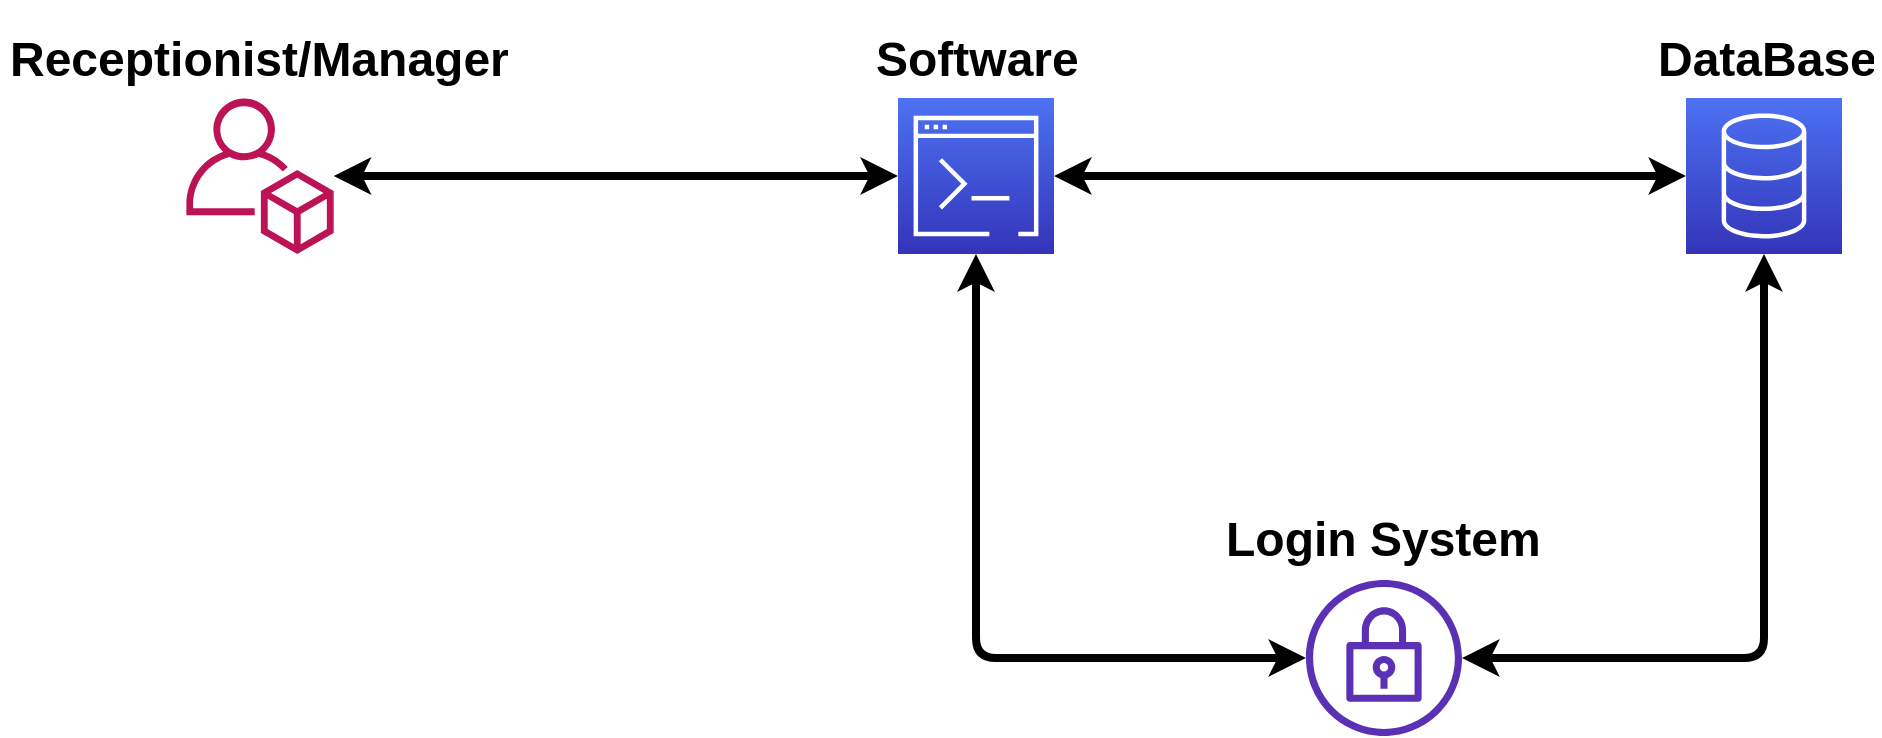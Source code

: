 <mxfile version="13.0.2" type="device"><diagram id="Ht1M8jgEwFfnCIfOTk4-" name="Page-1"><mxGraphModel dx="1483" dy="713" grid="1" gridSize="10" guides="1" tooltips="1" connect="1" arrows="1" fold="1" page="1" pageScale="1" pageWidth="1169" pageHeight="827" math="0" shadow="0"><root><mxCell id="0"/><mxCell id="1" parent="0"/><mxCell id="27qUoRAT12C-2do_lKWV-1" value="" style="outlineConnect=0;fontColor=#232F3E;gradientColor=#4D72F3;gradientDirection=north;fillColor=#3334B9;strokeColor=#ffffff;dashed=0;verticalLabelPosition=bottom;verticalAlign=top;align=center;html=1;fontSize=12;fontStyle=0;aspect=fixed;shape=mxgraph.aws4.resourceIcon;resIcon=mxgraph.aws4.database;" vertex="1" parent="1"><mxGeometry x="940" y="179" width="78" height="78" as="geometry"/></mxCell><mxCell id="27qUoRAT12C-2do_lKWV-2" value="" style="outlineConnect=0;fontColor=#232F3E;gradientColor=#4D72F3;gradientDirection=north;fillColor=#3334B9;strokeColor=#ffffff;dashed=0;verticalLabelPosition=bottom;verticalAlign=top;align=center;html=1;fontSize=12;fontStyle=0;aspect=fixed;shape=mxgraph.aws4.resourceIcon;resIcon=mxgraph.aws4.command_line_interface;" vertex="1" parent="1"><mxGeometry x="546" y="179" width="78" height="78" as="geometry"/></mxCell><mxCell id="27qUoRAT12C-2do_lKWV-3" value="" style="outlineConnect=0;fontColor=#232F3E;gradientColor=none;fillColor=#5A30B5;strokeColor=none;dashed=0;verticalLabelPosition=bottom;verticalAlign=top;align=center;html=1;fontSize=12;fontStyle=0;aspect=fixed;pointerEvents=1;shape=mxgraph.aws4.vpn_gateway;" vertex="1" parent="1"><mxGeometry x="750" y="420" width="78" height="78" as="geometry"/></mxCell><mxCell id="27qUoRAT12C-2do_lKWV-4" value="" style="outlineConnect=0;fontColor=#232F3E;gradientColor=none;fillColor=#BC1356;strokeColor=none;dashed=0;verticalLabelPosition=bottom;verticalAlign=top;align=center;html=1;fontSize=12;fontStyle=0;aspect=fixed;pointerEvents=1;shape=mxgraph.aws4.organizations_account;" vertex="1" parent="1"><mxGeometry x="190" y="179" width="74" height="78" as="geometry"/></mxCell><mxCell id="27qUoRAT12C-2do_lKWV-7" value="" style="endArrow=classic;startArrow=classic;html=1;strokeWidth=4;" edge="1" parent="1" source="27qUoRAT12C-2do_lKWV-4" target="27qUoRAT12C-2do_lKWV-2"><mxGeometry width="50" height="50" relative="1" as="geometry"><mxPoint x="344" y="268" as="sourcePoint"/><mxPoint x="414.711" y="218" as="targetPoint"/></mxGeometry></mxCell><mxCell id="27qUoRAT12C-2do_lKWV-8" value="" style="endArrow=classic;startArrow=classic;html=1;strokeWidth=4;" edge="1" parent="1" source="27qUoRAT12C-2do_lKWV-2" target="27qUoRAT12C-2do_lKWV-1"><mxGeometry width="50" height="50" relative="1" as="geometry"><mxPoint x="663" y="268" as="sourcePoint"/><mxPoint x="733.711" y="218" as="targetPoint"/></mxGeometry></mxCell><mxCell id="27qUoRAT12C-2do_lKWV-9" value="" style="endArrow=classic;startArrow=classic;html=1;strokeWidth=4;" edge="1" parent="1" source="27qUoRAT12C-2do_lKWV-3" target="27qUoRAT12C-2do_lKWV-1"><mxGeometry width="50" height="50" relative="1" as="geometry"><mxPoint x="858" y="509" as="sourcePoint"/><mxPoint x="928.711" y="459" as="targetPoint"/><Array as="points"><mxPoint x="979" y="459"/></Array></mxGeometry></mxCell><mxCell id="27qUoRAT12C-2do_lKWV-10" value="" style="endArrow=classic;startArrow=classic;html=1;strokeWidth=4;" edge="1" parent="1" source="27qUoRAT12C-2do_lKWV-2" target="27qUoRAT12C-2do_lKWV-3"><mxGeometry width="50" height="50" relative="1" as="geometry"><mxPoint x="624" y="307" as="sourcePoint"/><mxPoint x="624" y="327.711" as="targetPoint"/><Array as="points"><mxPoint x="585" y="459"/></Array></mxGeometry></mxCell><mxCell id="27qUoRAT12C-2do_lKWV-11" value="&lt;h1&gt;Receptionist/Manager&lt;/h1&gt;" style="text;html=1;strokeColor=none;fillColor=none;spacing=5;spacingTop=-20;whiteSpace=wrap;overflow=hidden;rounded=0;" vertex="1" parent="1"><mxGeometry x="97" y="140" width="260" height="50" as="geometry"/></mxCell><mxCell id="27qUoRAT12C-2do_lKWV-12" value="&lt;h1&gt;Software&lt;/h1&gt;" style="text;html=1;strokeColor=none;fillColor=none;spacing=5;spacingTop=-20;whiteSpace=wrap;overflow=hidden;rounded=0;" vertex="1" parent="1"><mxGeometry x="530" y="140" width="110" height="50" as="geometry"/></mxCell><mxCell id="27qUoRAT12C-2do_lKWV-13" value="&lt;h1&gt;DataBase&lt;/h1&gt;" style="text;html=1;strokeColor=none;fillColor=none;spacing=5;spacingTop=-20;whiteSpace=wrap;overflow=hidden;rounded=0;" vertex="1" parent="1"><mxGeometry x="921" y="140" width="116" height="50" as="geometry"/></mxCell><mxCell id="27qUoRAT12C-2do_lKWV-14" value="&lt;h1&gt;Login System&lt;/h1&gt;" style="text;html=1;strokeColor=none;fillColor=none;spacing=5;spacingTop=-20;whiteSpace=wrap;overflow=hidden;rounded=0;" vertex="1" parent="1"><mxGeometry x="704.5" y="380" width="169" height="50" as="geometry"/></mxCell></root></mxGraphModel></diagram></mxfile>